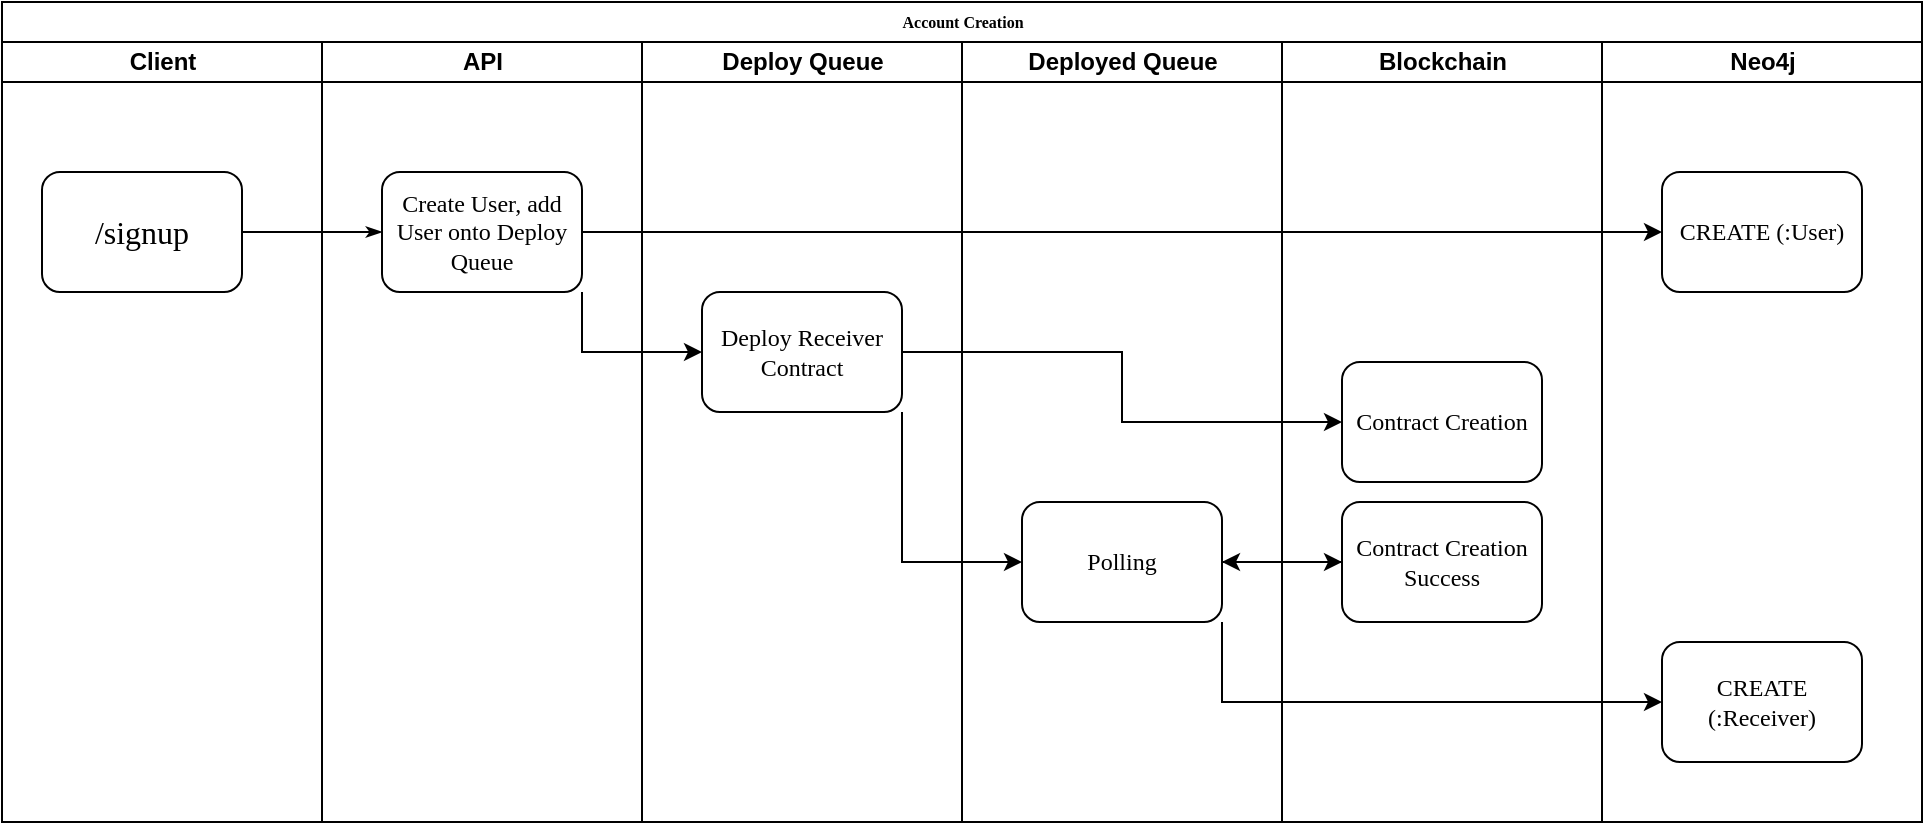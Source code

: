 <mxfile version="15.8.6" type="device"><diagram name="Page-1" id="74e2e168-ea6b-b213-b513-2b3c1d86103e"><mxGraphModel dx="2062" dy="762" grid="1" gridSize="10" guides="1" tooltips="1" connect="1" arrows="1" fold="1" page="1" pageScale="1" pageWidth="1100" pageHeight="1700" background="none" math="0" shadow="0"><root><mxCell id="0"/><mxCell id="1" parent="0"/><mxCell id="77e6c97f196da883-1" value="Account Creation" style="swimlane;html=1;childLayout=stackLayout;startSize=20;rounded=0;shadow=0;labelBackgroundColor=none;strokeWidth=1;fontFamily=Verdana;fontSize=8;align=center;" parent="1" vertex="1"><mxGeometry x="70" y="40" width="960" height="410" as="geometry"/></mxCell><mxCell id="77e6c97f196da883-2" value="Client" style="swimlane;html=1;startSize=20;" parent="77e6c97f196da883-1" vertex="1"><mxGeometry y="20" width="160" height="390" as="geometry"/></mxCell><mxCell id="77e6c97f196da883-8" value="&lt;span style=&quot;font-size: 16px&quot;&gt;/signup&lt;/span&gt;" style="rounded=1;whiteSpace=wrap;html=1;shadow=0;labelBackgroundColor=none;strokeWidth=1;fontFamily=Verdana;fontSize=8;align=center;" parent="77e6c97f196da883-2" vertex="1"><mxGeometry x="20" y="65" width="100" height="60" as="geometry"/></mxCell><mxCell id="77e6c97f196da883-26" style="edgeStyle=orthogonalEdgeStyle;rounded=1;html=1;labelBackgroundColor=none;startArrow=none;startFill=0;startSize=5;endArrow=classicThin;endFill=1;endSize=5;jettySize=auto;orthogonalLoop=1;strokeWidth=1;fontFamily=Verdana;fontSize=8" parent="77e6c97f196da883-1" source="77e6c97f196da883-8" target="77e6c97f196da883-11" edge="1"><mxGeometry relative="1" as="geometry"/></mxCell><mxCell id="77e6c97f196da883-3" value="API" style="swimlane;html=1;startSize=20;" parent="77e6c97f196da883-1" vertex="1"><mxGeometry x="160" y="20" width="160" height="390" as="geometry"/></mxCell><mxCell id="77e6c97f196da883-11" value="Create User, add User onto Deploy Queue" style="rounded=1;whiteSpace=wrap;html=1;shadow=0;labelBackgroundColor=none;strokeWidth=1;fontFamily=Verdana;fontSize=12;align=center;" parent="77e6c97f196da883-3" vertex="1"><mxGeometry x="30" y="65" width="100" height="60" as="geometry"/></mxCell><mxCell id="77e6c97f196da883-4" value="Deploy Queue" style="swimlane;html=1;startSize=20;" parent="77e6c97f196da883-1" vertex="1"><mxGeometry x="320" y="20" width="160" height="390" as="geometry"/></mxCell><mxCell id="1Z6YILb1HDF8jK2a8IwL-7" value="Deploy Receiver Contract" style="rounded=1;whiteSpace=wrap;html=1;shadow=0;labelBackgroundColor=none;strokeWidth=1;fontFamily=Verdana;fontSize=12;align=center;" vertex="1" parent="77e6c97f196da883-4"><mxGeometry x="30" y="125" width="100" height="60" as="geometry"/></mxCell><mxCell id="77e6c97f196da883-5" value="Deployed Queue" style="swimlane;html=1;startSize=20;" parent="77e6c97f196da883-1" vertex="1"><mxGeometry x="480" y="20" width="160" height="390" as="geometry"/></mxCell><mxCell id="1Z6YILb1HDF8jK2a8IwL-14" value="Polling" style="rounded=1;whiteSpace=wrap;html=1;shadow=0;labelBackgroundColor=none;strokeWidth=1;fontFamily=Verdana;fontSize=12;align=center;" vertex="1" parent="77e6c97f196da883-5"><mxGeometry x="30" y="230" width="100" height="60" as="geometry"/></mxCell><mxCell id="77e6c97f196da883-7" value="Blockchain" style="swimlane;html=1;startSize=20;" parent="77e6c97f196da883-1" vertex="1"><mxGeometry x="640" y="20" width="160" height="390" as="geometry"/></mxCell><mxCell id="1Z6YILb1HDF8jK2a8IwL-11" value="&lt;font style=&quot;font-size: 12px&quot;&gt;Contract Creation&lt;/font&gt;" style="rounded=1;whiteSpace=wrap;html=1;shadow=0;labelBackgroundColor=none;strokeWidth=1;fontFamily=Verdana;fontSize=8;align=center;" vertex="1" parent="77e6c97f196da883-7"><mxGeometry x="30" y="160" width="100" height="60" as="geometry"/></mxCell><mxCell id="1Z6YILb1HDF8jK2a8IwL-16" value="&lt;font style=&quot;font-size: 12px&quot;&gt;Contract Creation Success&lt;/font&gt;" style="rounded=1;whiteSpace=wrap;html=1;shadow=0;labelBackgroundColor=none;strokeWidth=1;fontFamily=Verdana;fontSize=8;align=center;" vertex="1" parent="77e6c97f196da883-7"><mxGeometry x="30" y="230" width="100" height="60" as="geometry"/></mxCell><mxCell id="1Z6YILb1HDF8jK2a8IwL-4" value="Neo4j" style="swimlane;html=1;startSize=20;" vertex="1" parent="77e6c97f196da883-1"><mxGeometry x="800" y="20" width="160" height="390" as="geometry"/></mxCell><mxCell id="1Z6YILb1HDF8jK2a8IwL-5" value="CREATE (:User)" style="rounded=1;whiteSpace=wrap;html=1;shadow=0;labelBackgroundColor=none;strokeWidth=1;fontFamily=Verdana;fontSize=12;align=center;" vertex="1" parent="1Z6YILb1HDF8jK2a8IwL-4"><mxGeometry x="30" y="65" width="100" height="60" as="geometry"/></mxCell><mxCell id="1Z6YILb1HDF8jK2a8IwL-21" value="CREATE (:Receiver)" style="rounded=1;whiteSpace=wrap;html=1;shadow=0;labelBackgroundColor=none;strokeWidth=1;fontFamily=Verdana;fontSize=12;align=center;" vertex="1" parent="1Z6YILb1HDF8jK2a8IwL-4"><mxGeometry x="30" y="300" width="100" height="60" as="geometry"/></mxCell><mxCell id="1Z6YILb1HDF8jK2a8IwL-6" style="edgeStyle=orthogonalEdgeStyle;rounded=0;orthogonalLoop=1;jettySize=auto;html=1;exitX=1;exitY=0.5;exitDx=0;exitDy=0;fontSize=16;entryX=0;entryY=0.5;entryDx=0;entryDy=0;" edge="1" parent="77e6c97f196da883-1" source="77e6c97f196da883-11" target="1Z6YILb1HDF8jK2a8IwL-5"><mxGeometry relative="1" as="geometry"><mxPoint x="820" y="115" as="targetPoint"/></mxGeometry></mxCell><mxCell id="1Z6YILb1HDF8jK2a8IwL-12" style="edgeStyle=orthogonalEdgeStyle;rounded=0;orthogonalLoop=1;jettySize=auto;html=1;exitX=1;exitY=0.5;exitDx=0;exitDy=0;entryX=0;entryY=0.5;entryDx=0;entryDy=0;fontSize=12;" edge="1" parent="77e6c97f196da883-1" source="1Z6YILb1HDF8jK2a8IwL-7" target="1Z6YILb1HDF8jK2a8IwL-11"><mxGeometry relative="1" as="geometry"/></mxCell><mxCell id="1Z6YILb1HDF8jK2a8IwL-17" style="edgeStyle=orthogonalEdgeStyle;rounded=0;orthogonalLoop=1;jettySize=auto;html=1;exitX=1;exitY=0.5;exitDx=0;exitDy=0;fontSize=12;" edge="1" parent="77e6c97f196da883-1" source="1Z6YILb1HDF8jK2a8IwL-14" target="1Z6YILb1HDF8jK2a8IwL-16"><mxGeometry relative="1" as="geometry"><Array as="points"><mxPoint x="610" y="280"/><mxPoint x="610" y="280"/></Array></mxGeometry></mxCell><mxCell id="1Z6YILb1HDF8jK2a8IwL-23" style="edgeStyle=orthogonalEdgeStyle;rounded=0;orthogonalLoop=1;jettySize=auto;html=1;exitX=1;exitY=1;exitDx=0;exitDy=0;entryX=0;entryY=0.5;entryDx=0;entryDy=0;fontSize=12;" edge="1" parent="77e6c97f196da883-1" source="1Z6YILb1HDF8jK2a8IwL-14" target="1Z6YILb1HDF8jK2a8IwL-21"><mxGeometry relative="1" as="geometry"/></mxCell><mxCell id="1Z6YILb1HDF8jK2a8IwL-25" style="edgeStyle=orthogonalEdgeStyle;rounded=0;orthogonalLoop=1;jettySize=auto;html=1;exitX=1;exitY=1;exitDx=0;exitDy=0;entryX=0;entryY=0.5;entryDx=0;entryDy=0;fontSize=12;" edge="1" parent="77e6c97f196da883-1" source="1Z6YILb1HDF8jK2a8IwL-7" target="1Z6YILb1HDF8jK2a8IwL-14"><mxGeometry relative="1" as="geometry"/></mxCell><mxCell id="1Z6YILb1HDF8jK2a8IwL-27" style="edgeStyle=orthogonalEdgeStyle;rounded=0;orthogonalLoop=1;jettySize=auto;html=1;exitX=1;exitY=1;exitDx=0;exitDy=0;fontSize=12;" edge="1" parent="77e6c97f196da883-1" source="77e6c97f196da883-11" target="1Z6YILb1HDF8jK2a8IwL-7"><mxGeometry relative="1" as="geometry"/></mxCell><mxCell id="1Z6YILb1HDF8jK2a8IwL-18" style="edgeStyle=orthogonalEdgeStyle;rounded=0;orthogonalLoop=1;jettySize=auto;html=1;exitX=0;exitY=0.5;exitDx=0;exitDy=0;fontSize=12;" edge="1" parent="1" source="1Z6YILb1HDF8jK2a8IwL-16"><mxGeometry relative="1" as="geometry"><mxPoint x="680" y="320" as="targetPoint"/></mxGeometry></mxCell></root></mxGraphModel></diagram></mxfile>